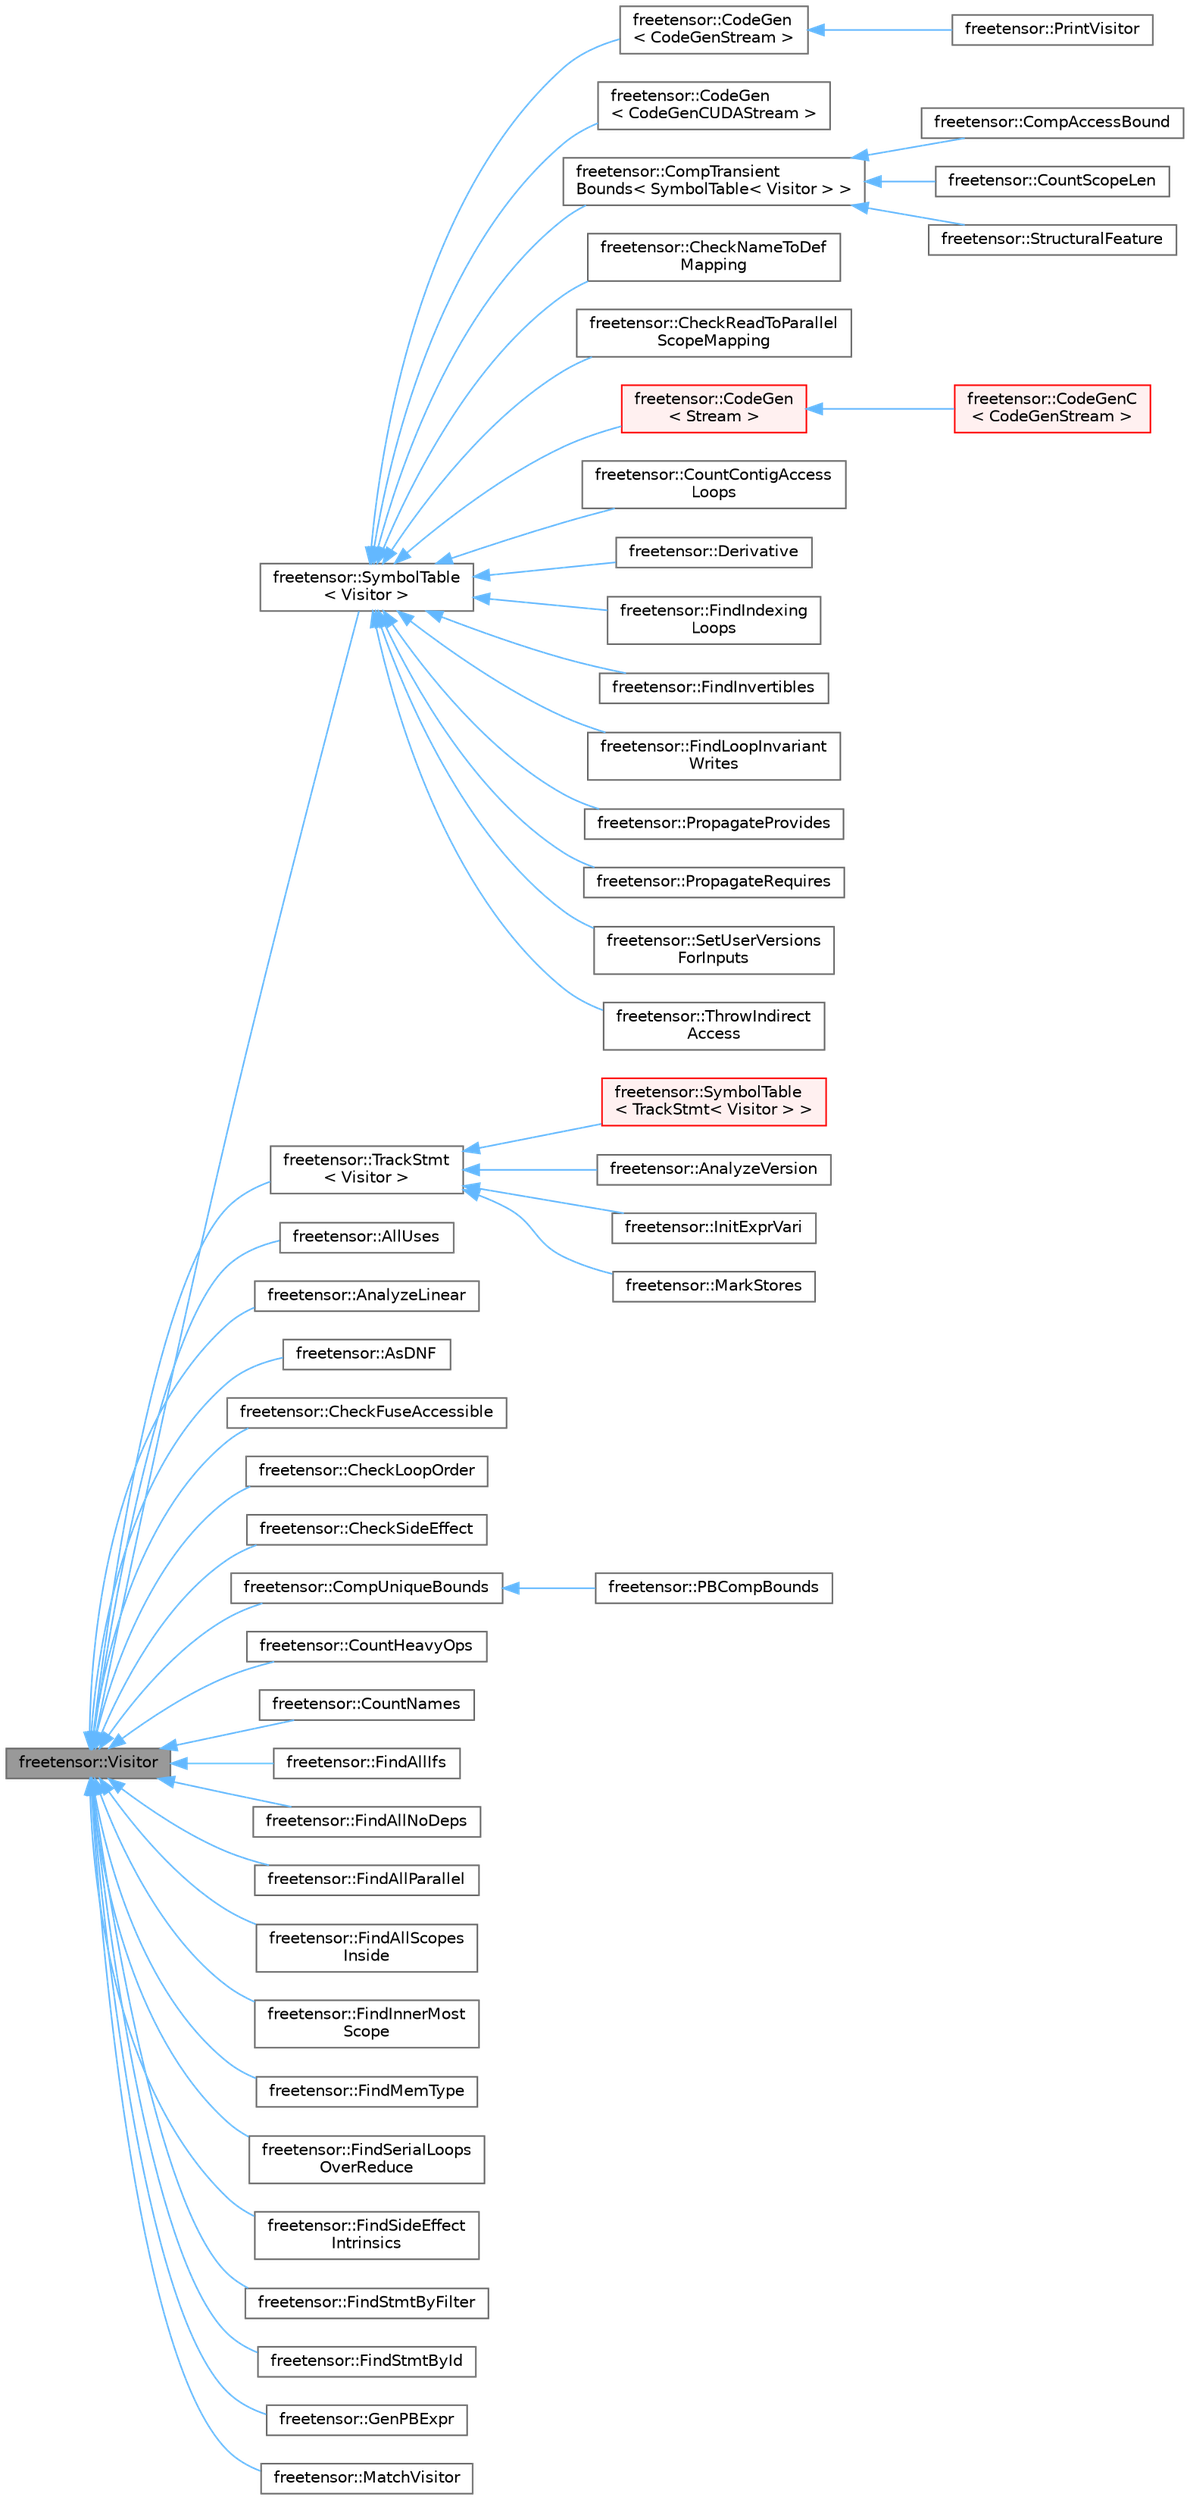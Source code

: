 digraph "freetensor::Visitor"
{
 // LATEX_PDF_SIZE
  bgcolor="transparent";
  edge [fontname=Helvetica,fontsize=10,labelfontname=Helvetica,labelfontsize=10];
  node [fontname=Helvetica,fontsize=10,shape=box,height=0.2,width=0.4];
  rankdir="LR";
  Node1 [label="freetensor::Visitor",height=0.2,width=0.4,color="gray40", fillcolor="grey60", style="filled", fontcolor="black",tooltip=" "];
  Node1 -> Node2 [dir="back",color="steelblue1",style="solid"];
  Node2 [label="freetensor::SymbolTable\l\< Visitor \>",height=0.2,width=0.4,color="gray40", fillcolor="white", style="filled",URL="$classfreetensor_1_1SymbolTable.html",tooltip=" "];
  Node2 -> Node3 [dir="back",color="steelblue1",style="solid"];
  Node3 [label="freetensor::CodeGen\l\< CodeGenStream \>",height=0.2,width=0.4,color="gray40", fillcolor="white", style="filled",URL="$classfreetensor_1_1CodeGen.html",tooltip=" "];
  Node3 -> Node4 [dir="back",color="steelblue1",style="solid"];
  Node4 [label="freetensor::PrintVisitor",height=0.2,width=0.4,color="gray40", fillcolor="white", style="filled",URL="$classfreetensor_1_1PrintVisitor.html",tooltip=" "];
  Node2 -> Node5 [dir="back",color="steelblue1",style="solid"];
  Node5 [label="freetensor::CodeGen\l\< CodeGenCUDAStream \>",height=0.2,width=0.4,color="gray40", fillcolor="white", style="filled",URL="$classfreetensor_1_1CodeGen.html",tooltip=" "];
  Node2 -> Node6 [dir="back",color="steelblue1",style="solid"];
  Node6 [label="freetensor::CompTransient\lBounds\< SymbolTable\< Visitor \> \>",height=0.2,width=0.4,color="gray40", fillcolor="white", style="filled",URL="$classfreetensor_1_1CompTransientBounds.html",tooltip=" "];
  Node6 -> Node7 [dir="back",color="steelblue1",style="solid"];
  Node7 [label="freetensor::CompAccessBound",height=0.2,width=0.4,color="gray40", fillcolor="white", style="filled",URL="$classfreetensor_1_1CompAccessBound.html",tooltip=" "];
  Node6 -> Node8 [dir="back",color="steelblue1",style="solid"];
  Node8 [label="freetensor::CountScopeLen",height=0.2,width=0.4,color="gray40", fillcolor="white", style="filled",URL="$classfreetensor_1_1CountScopeLen.html",tooltip=" "];
  Node6 -> Node9 [dir="back",color="steelblue1",style="solid"];
  Node9 [label="freetensor::StructuralFeature",height=0.2,width=0.4,color="gray40", fillcolor="white", style="filled",URL="$classfreetensor_1_1StructuralFeature.html",tooltip=" "];
  Node2 -> Node10 [dir="back",color="steelblue1",style="solid"];
  Node10 [label="freetensor::CheckNameToDef\lMapping",height=0.2,width=0.4,color="gray40", fillcolor="white", style="filled",URL="$classfreetensor_1_1CheckNameToDefMapping.html",tooltip=" "];
  Node2 -> Node11 [dir="back",color="steelblue1",style="solid"];
  Node11 [label="freetensor::CheckReadToParallel\lScopeMapping",height=0.2,width=0.4,color="gray40", fillcolor="white", style="filled",URL="$classfreetensor_1_1CheckReadToParallelScopeMapping.html",tooltip=" "];
  Node2 -> Node12 [dir="back",color="steelblue1",style="solid"];
  Node12 [label="freetensor::CodeGen\l\< Stream \>",height=0.2,width=0.4,color="red", fillcolor="#FFF0F0", style="filled",URL="$classfreetensor_1_1CodeGen.html",tooltip=" "];
  Node12 -> Node13 [dir="back",color="steelblue1",style="solid"];
  Node13 [label="freetensor::CodeGenC\l\< CodeGenStream \>",height=0.2,width=0.4,color="red", fillcolor="#FFF0F0", style="filled",URL="$classfreetensor_1_1CodeGenC.html",tooltip=" "];
  Node2 -> Node18 [dir="back",color="steelblue1",style="solid"];
  Node18 [label="freetensor::CountContigAccess\lLoops",height=0.2,width=0.4,color="gray40", fillcolor="white", style="filled",URL="$classfreetensor_1_1CountContigAccessLoops.html",tooltip=" "];
  Node2 -> Node19 [dir="back",color="steelblue1",style="solid"];
  Node19 [label="freetensor::Derivative",height=0.2,width=0.4,color="gray40", fillcolor="white", style="filled",URL="$classfreetensor_1_1Derivative.html",tooltip=" "];
  Node2 -> Node20 [dir="back",color="steelblue1",style="solid"];
  Node20 [label="freetensor::FindIndexing\lLoops",height=0.2,width=0.4,color="gray40", fillcolor="white", style="filled",URL="$classfreetensor_1_1FindIndexingLoops.html",tooltip=" "];
  Node2 -> Node21 [dir="back",color="steelblue1",style="solid"];
  Node21 [label="freetensor::FindInvertibles",height=0.2,width=0.4,color="gray40", fillcolor="white", style="filled",URL="$classfreetensor_1_1FindInvertibles.html",tooltip=" "];
  Node2 -> Node22 [dir="back",color="steelblue1",style="solid"];
  Node22 [label="freetensor::FindLoopInvariant\lWrites",height=0.2,width=0.4,color="gray40", fillcolor="white", style="filled",URL="$classfreetensor_1_1FindLoopInvariantWrites.html",tooltip=" "];
  Node2 -> Node23 [dir="back",color="steelblue1",style="solid"];
  Node23 [label="freetensor::PropagateProvides",height=0.2,width=0.4,color="gray40", fillcolor="white", style="filled",URL="$classfreetensor_1_1PropagateProvides.html",tooltip=" "];
  Node2 -> Node24 [dir="back",color="steelblue1",style="solid"];
  Node24 [label="freetensor::PropagateRequires",height=0.2,width=0.4,color="gray40", fillcolor="white", style="filled",URL="$classfreetensor_1_1PropagateRequires.html",tooltip=" "];
  Node2 -> Node25 [dir="back",color="steelblue1",style="solid"];
  Node25 [label="freetensor::SetUserVersions\lForInputs",height=0.2,width=0.4,color="gray40", fillcolor="white", style="filled",URL="$classfreetensor_1_1SetUserVersionsForInputs.html",tooltip=" "];
  Node2 -> Node26 [dir="back",color="steelblue1",style="solid"];
  Node26 [label="freetensor::ThrowIndirect\lAccess",height=0.2,width=0.4,color="gray40", fillcolor="white", style="filled",URL="$classfreetensor_1_1ThrowIndirectAccess.html",tooltip=" "];
  Node1 -> Node27 [dir="back",color="steelblue1",style="solid"];
  Node27 [label="freetensor::TrackStmt\l\< Visitor \>",height=0.2,width=0.4,color="gray40", fillcolor="white", style="filled",URL="$classfreetensor_1_1TrackStmt.html",tooltip=" "];
  Node27 -> Node28 [dir="back",color="steelblue1",style="solid"];
  Node28 [label="freetensor::SymbolTable\l\< TrackStmt\< Visitor \> \>",height=0.2,width=0.4,color="red", fillcolor="#FFF0F0", style="filled",URL="$classfreetensor_1_1SymbolTable.html",tooltip=" "];
  Node27 -> Node31 [dir="back",color="steelblue1",style="solid"];
  Node31 [label="freetensor::AnalyzeVersion",height=0.2,width=0.4,color="gray40", fillcolor="white", style="filled",URL="$classfreetensor_1_1AnalyzeVersion.html",tooltip=" "];
  Node27 -> Node32 [dir="back",color="steelblue1",style="solid"];
  Node32 [label="freetensor::InitExprVari",height=0.2,width=0.4,color="gray40", fillcolor="white", style="filled",URL="$classfreetensor_1_1InitExprVari.html",tooltip=" "];
  Node27 -> Node33 [dir="back",color="steelblue1",style="solid"];
  Node33 [label="freetensor::MarkStores",height=0.2,width=0.4,color="gray40", fillcolor="white", style="filled",URL="$classfreetensor_1_1MarkStores.html",tooltip=" "];
  Node1 -> Node34 [dir="back",color="steelblue1",style="solid"];
  Node34 [label="freetensor::AllUses",height=0.2,width=0.4,color="gray40", fillcolor="white", style="filled",URL="$classfreetensor_1_1AllUses.html",tooltip=" "];
  Node1 -> Node35 [dir="back",color="steelblue1",style="solid"];
  Node35 [label="freetensor::AnalyzeLinear",height=0.2,width=0.4,color="gray40", fillcolor="white", style="filled",URL="$classfreetensor_1_1AnalyzeLinear.html",tooltip=" "];
  Node1 -> Node36 [dir="back",color="steelblue1",style="solid"];
  Node36 [label="freetensor::AsDNF",height=0.2,width=0.4,color="gray40", fillcolor="white", style="filled",URL="$classfreetensor_1_1AsDNF.html",tooltip=" "];
  Node1 -> Node37 [dir="back",color="steelblue1",style="solid"];
  Node37 [label="freetensor::CheckFuseAccessible",height=0.2,width=0.4,color="gray40", fillcolor="white", style="filled",URL="$classfreetensor_1_1CheckFuseAccessible.html",tooltip=" "];
  Node1 -> Node38 [dir="back",color="steelblue1",style="solid"];
  Node38 [label="freetensor::CheckLoopOrder",height=0.2,width=0.4,color="gray40", fillcolor="white", style="filled",URL="$classfreetensor_1_1CheckLoopOrder.html",tooltip=" "];
  Node1 -> Node39 [dir="back",color="steelblue1",style="solid"];
  Node39 [label="freetensor::CheckSideEffect",height=0.2,width=0.4,color="gray40", fillcolor="white", style="filled",URL="$classfreetensor_1_1CheckSideEffect.html",tooltip=" "];
  Node1 -> Node40 [dir="back",color="steelblue1",style="solid"];
  Node40 [label="freetensor::CompUniqueBounds",height=0.2,width=0.4,color="gray40", fillcolor="white", style="filled",URL="$classfreetensor_1_1CompUniqueBounds.html",tooltip=" "];
  Node40 -> Node41 [dir="back",color="steelblue1",style="solid"];
  Node41 [label="freetensor::PBCompBounds",height=0.2,width=0.4,color="gray40", fillcolor="white", style="filled",URL="$classfreetensor_1_1PBCompBounds.html",tooltip=" "];
  Node1 -> Node42 [dir="back",color="steelblue1",style="solid"];
  Node42 [label="freetensor::CountHeavyOps",height=0.2,width=0.4,color="gray40", fillcolor="white", style="filled",URL="$classfreetensor_1_1CountHeavyOps.html",tooltip=" "];
  Node1 -> Node43 [dir="back",color="steelblue1",style="solid"];
  Node43 [label="freetensor::CountNames",height=0.2,width=0.4,color="gray40", fillcolor="white", style="filled",URL="$classfreetensor_1_1CountNames.html",tooltip=" "];
  Node1 -> Node44 [dir="back",color="steelblue1",style="solid"];
  Node44 [label="freetensor::FindAllIfs",height=0.2,width=0.4,color="gray40", fillcolor="white", style="filled",URL="$classfreetensor_1_1FindAllIfs.html",tooltip=" "];
  Node1 -> Node45 [dir="back",color="steelblue1",style="solid"];
  Node45 [label="freetensor::FindAllNoDeps",height=0.2,width=0.4,color="gray40", fillcolor="white", style="filled",URL="$classfreetensor_1_1FindAllNoDeps.html",tooltip=" "];
  Node1 -> Node46 [dir="back",color="steelblue1",style="solid"];
  Node46 [label="freetensor::FindAllParallel",height=0.2,width=0.4,color="gray40", fillcolor="white", style="filled",URL="$classfreetensor_1_1FindAllParallel.html",tooltip=" "];
  Node1 -> Node47 [dir="back",color="steelblue1",style="solid"];
  Node47 [label="freetensor::FindAllScopes\lInside",height=0.2,width=0.4,color="gray40", fillcolor="white", style="filled",URL="$classfreetensor_1_1FindAllScopesInside.html",tooltip=" "];
  Node1 -> Node48 [dir="back",color="steelblue1",style="solid"];
  Node48 [label="freetensor::FindInnerMost\lScope",height=0.2,width=0.4,color="gray40", fillcolor="white", style="filled",URL="$classfreetensor_1_1FindInnerMostScope.html",tooltip=" "];
  Node1 -> Node49 [dir="back",color="steelblue1",style="solid"];
  Node49 [label="freetensor::FindMemType",height=0.2,width=0.4,color="gray40", fillcolor="white", style="filled",URL="$classfreetensor_1_1FindMemType.html",tooltip=" "];
  Node1 -> Node50 [dir="back",color="steelblue1",style="solid"];
  Node50 [label="freetensor::FindSerialLoops\lOverReduce",height=0.2,width=0.4,color="gray40", fillcolor="white", style="filled",URL="$classfreetensor_1_1FindSerialLoopsOverReduce.html",tooltip=" "];
  Node1 -> Node51 [dir="back",color="steelblue1",style="solid"];
  Node51 [label="freetensor::FindSideEffect\lIntrinsics",height=0.2,width=0.4,color="gray40", fillcolor="white", style="filled",URL="$classfreetensor_1_1FindSideEffectIntrinsics.html",tooltip=" "];
  Node1 -> Node52 [dir="back",color="steelblue1",style="solid"];
  Node52 [label="freetensor::FindStmtByFilter",height=0.2,width=0.4,color="gray40", fillcolor="white", style="filled",URL="$classfreetensor_1_1FindStmtByFilter.html",tooltip=" "];
  Node1 -> Node53 [dir="back",color="steelblue1",style="solid"];
  Node53 [label="freetensor::FindStmtById",height=0.2,width=0.4,color="gray40", fillcolor="white", style="filled",URL="$classfreetensor_1_1FindStmtById.html",tooltip=" "];
  Node1 -> Node54 [dir="back",color="steelblue1",style="solid"];
  Node54 [label="freetensor::GenPBExpr",height=0.2,width=0.4,color="gray40", fillcolor="white", style="filled",URL="$classfreetensor_1_1GenPBExpr.html",tooltip=" "];
  Node1 -> Node55 [dir="back",color="steelblue1",style="solid"];
  Node55 [label="freetensor::MatchVisitor",height=0.2,width=0.4,color="gray40", fillcolor="white", style="filled",URL="$classfreetensor_1_1MatchVisitor.html",tooltip=" "];
}
